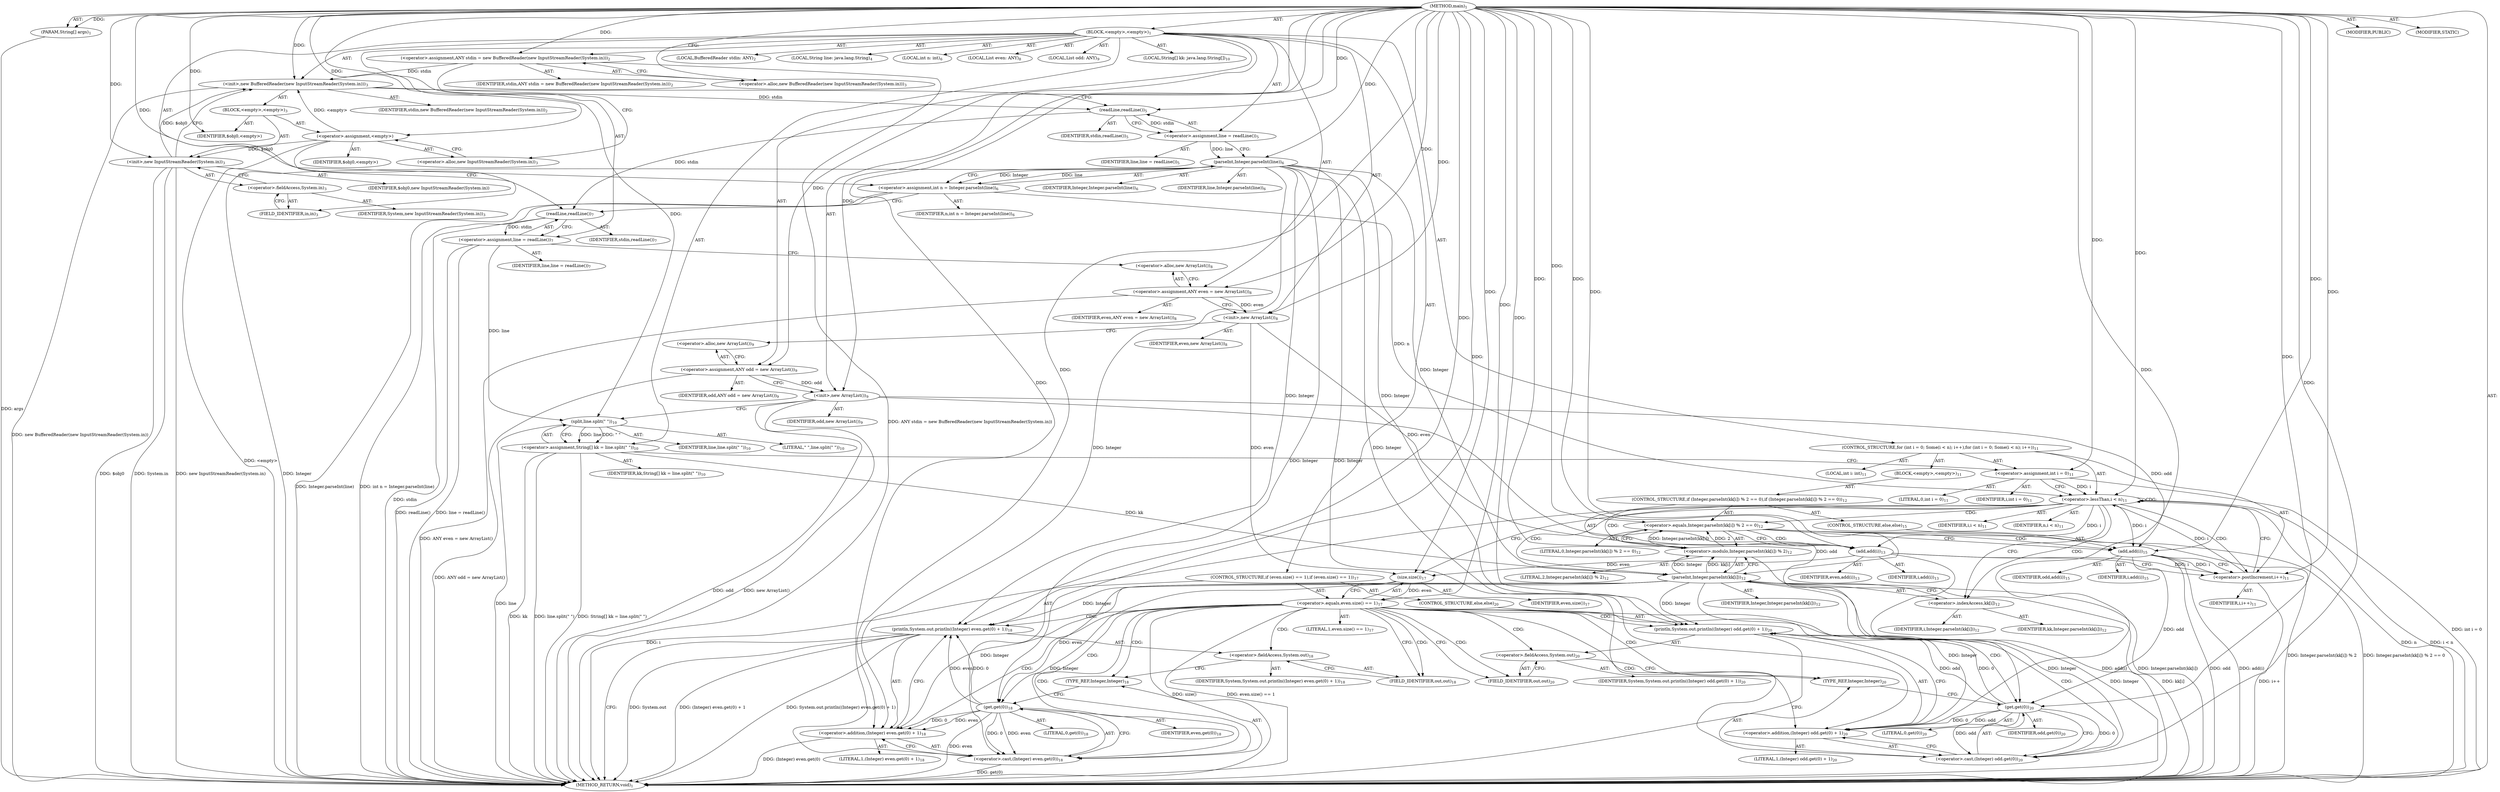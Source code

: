 digraph "main" {  
"23" [label = <(METHOD,main)<SUB>1</SUB>> ]
"24" [label = <(PARAM,String[] args)<SUB>1</SUB>> ]
"25" [label = <(BLOCK,&lt;empty&gt;,&lt;empty&gt;)<SUB>1</SUB>> ]
"4" [label = <(LOCAL,BufferedReader stdin: ANY)<SUB>2</SUB>> ]
"26" [label = <(&lt;operator&gt;.assignment,ANY stdin = new BufferedReader(new InputStreamReader(System.in)))<SUB>2</SUB>> ]
"27" [label = <(IDENTIFIER,stdin,ANY stdin = new BufferedReader(new InputStreamReader(System.in)))<SUB>2</SUB>> ]
"28" [label = <(&lt;operator&gt;.alloc,new BufferedReader(new InputStreamReader(System.in)))<SUB>3</SUB>> ]
"29" [label = <(&lt;init&gt;,new BufferedReader(new InputStreamReader(System.in)))<SUB>3</SUB>> ]
"3" [label = <(IDENTIFIER,stdin,new BufferedReader(new InputStreamReader(System.in)))<SUB>2</SUB>> ]
"30" [label = <(BLOCK,&lt;empty&gt;,&lt;empty&gt;)<SUB>3</SUB>> ]
"31" [label = <(&lt;operator&gt;.assignment,&lt;empty&gt;)> ]
"32" [label = <(IDENTIFIER,$obj0,&lt;empty&gt;)> ]
"33" [label = <(&lt;operator&gt;.alloc,new InputStreamReader(System.in))<SUB>3</SUB>> ]
"34" [label = <(&lt;init&gt;,new InputStreamReader(System.in))<SUB>3</SUB>> ]
"35" [label = <(IDENTIFIER,$obj0,new InputStreamReader(System.in))> ]
"36" [label = <(&lt;operator&gt;.fieldAccess,System.in)<SUB>3</SUB>> ]
"37" [label = <(IDENTIFIER,System,new InputStreamReader(System.in))<SUB>3</SUB>> ]
"38" [label = <(FIELD_IDENTIFIER,in,in)<SUB>3</SUB>> ]
"39" [label = <(IDENTIFIER,$obj0,&lt;empty&gt;)> ]
"40" [label = <(LOCAL,String line: java.lang.String)<SUB>4</SUB>> ]
"41" [label = <(&lt;operator&gt;.assignment,line = readLine())<SUB>5</SUB>> ]
"42" [label = <(IDENTIFIER,line,line = readLine())<SUB>5</SUB>> ]
"43" [label = <(readLine,readLine())<SUB>5</SUB>> ]
"44" [label = <(IDENTIFIER,stdin,readLine())<SUB>5</SUB>> ]
"45" [label = <(LOCAL,int n: int)<SUB>6</SUB>> ]
"46" [label = <(&lt;operator&gt;.assignment,int n = Integer.parseInt(line))<SUB>6</SUB>> ]
"47" [label = <(IDENTIFIER,n,int n = Integer.parseInt(line))<SUB>6</SUB>> ]
"48" [label = <(parseInt,Integer.parseInt(line))<SUB>6</SUB>> ]
"49" [label = <(IDENTIFIER,Integer,Integer.parseInt(line))<SUB>6</SUB>> ]
"50" [label = <(IDENTIFIER,line,Integer.parseInt(line))<SUB>6</SUB>> ]
"51" [label = <(&lt;operator&gt;.assignment,line = readLine())<SUB>7</SUB>> ]
"52" [label = <(IDENTIFIER,line,line = readLine())<SUB>7</SUB>> ]
"53" [label = <(readLine,readLine())<SUB>7</SUB>> ]
"54" [label = <(IDENTIFIER,stdin,readLine())<SUB>7</SUB>> ]
"6" [label = <(LOCAL,List even: ANY)<SUB>8</SUB>> ]
"55" [label = <(&lt;operator&gt;.assignment,ANY even = new ArrayList())<SUB>8</SUB>> ]
"56" [label = <(IDENTIFIER,even,ANY even = new ArrayList())<SUB>8</SUB>> ]
"57" [label = <(&lt;operator&gt;.alloc,new ArrayList())<SUB>8</SUB>> ]
"58" [label = <(&lt;init&gt;,new ArrayList())<SUB>8</SUB>> ]
"5" [label = <(IDENTIFIER,even,new ArrayList())<SUB>8</SUB>> ]
"8" [label = <(LOCAL,List odd: ANY)<SUB>9</SUB>> ]
"59" [label = <(&lt;operator&gt;.assignment,ANY odd = new ArrayList())<SUB>9</SUB>> ]
"60" [label = <(IDENTIFIER,odd,ANY odd = new ArrayList())<SUB>9</SUB>> ]
"61" [label = <(&lt;operator&gt;.alloc,new ArrayList())<SUB>9</SUB>> ]
"62" [label = <(&lt;init&gt;,new ArrayList())<SUB>9</SUB>> ]
"7" [label = <(IDENTIFIER,odd,new ArrayList())<SUB>9</SUB>> ]
"63" [label = <(LOCAL,String[] kk: java.lang.String[])<SUB>10</SUB>> ]
"64" [label = <(&lt;operator&gt;.assignment,String[] kk = line.split(&quot; &quot;))<SUB>10</SUB>> ]
"65" [label = <(IDENTIFIER,kk,String[] kk = line.split(&quot; &quot;))<SUB>10</SUB>> ]
"66" [label = <(split,line.split(&quot; &quot;))<SUB>10</SUB>> ]
"67" [label = <(IDENTIFIER,line,line.split(&quot; &quot;))<SUB>10</SUB>> ]
"68" [label = <(LITERAL,&quot; &quot;,line.split(&quot; &quot;))<SUB>10</SUB>> ]
"69" [label = <(CONTROL_STRUCTURE,for (int i = 0; Some(i &lt; n); i++),for (int i = 0; Some(i &lt; n); i++))<SUB>11</SUB>> ]
"70" [label = <(LOCAL,int i: int)<SUB>11</SUB>> ]
"71" [label = <(&lt;operator&gt;.assignment,int i = 0)<SUB>11</SUB>> ]
"72" [label = <(IDENTIFIER,i,int i = 0)<SUB>11</SUB>> ]
"73" [label = <(LITERAL,0,int i = 0)<SUB>11</SUB>> ]
"74" [label = <(&lt;operator&gt;.lessThan,i &lt; n)<SUB>11</SUB>> ]
"75" [label = <(IDENTIFIER,i,i &lt; n)<SUB>11</SUB>> ]
"76" [label = <(IDENTIFIER,n,i &lt; n)<SUB>11</SUB>> ]
"77" [label = <(&lt;operator&gt;.postIncrement,i++)<SUB>11</SUB>> ]
"78" [label = <(IDENTIFIER,i,i++)<SUB>11</SUB>> ]
"79" [label = <(BLOCK,&lt;empty&gt;,&lt;empty&gt;)<SUB>11</SUB>> ]
"80" [label = <(CONTROL_STRUCTURE,if (Integer.parseInt(kk[i]) % 2 == 0),if (Integer.parseInt(kk[i]) % 2 == 0))<SUB>12</SUB>> ]
"81" [label = <(&lt;operator&gt;.equals,Integer.parseInt(kk[i]) % 2 == 0)<SUB>12</SUB>> ]
"82" [label = <(&lt;operator&gt;.modulo,Integer.parseInt(kk[i]) % 2)<SUB>12</SUB>> ]
"83" [label = <(parseInt,Integer.parseInt(kk[i]))<SUB>12</SUB>> ]
"84" [label = <(IDENTIFIER,Integer,Integer.parseInt(kk[i]))<SUB>12</SUB>> ]
"85" [label = <(&lt;operator&gt;.indexAccess,kk[i])<SUB>12</SUB>> ]
"86" [label = <(IDENTIFIER,kk,Integer.parseInt(kk[i]))<SUB>12</SUB>> ]
"87" [label = <(IDENTIFIER,i,Integer.parseInt(kk[i]))<SUB>12</SUB>> ]
"88" [label = <(LITERAL,2,Integer.parseInt(kk[i]) % 2)<SUB>12</SUB>> ]
"89" [label = <(LITERAL,0,Integer.parseInt(kk[i]) % 2 == 0)<SUB>12</SUB>> ]
"90" [label = <(add,add(i))<SUB>13</SUB>> ]
"91" [label = <(IDENTIFIER,even,add(i))<SUB>13</SUB>> ]
"92" [label = <(IDENTIFIER,i,add(i))<SUB>13</SUB>> ]
"93" [label = <(CONTROL_STRUCTURE,else,else)<SUB>15</SUB>> ]
"94" [label = <(add,add(i))<SUB>15</SUB>> ]
"95" [label = <(IDENTIFIER,odd,add(i))<SUB>15</SUB>> ]
"96" [label = <(IDENTIFIER,i,add(i))<SUB>15</SUB>> ]
"97" [label = <(CONTROL_STRUCTURE,if (even.size() == 1),if (even.size() == 1))<SUB>17</SUB>> ]
"98" [label = <(&lt;operator&gt;.equals,even.size() == 1)<SUB>17</SUB>> ]
"99" [label = <(size,size())<SUB>17</SUB>> ]
"100" [label = <(IDENTIFIER,even,size())<SUB>17</SUB>> ]
"101" [label = <(LITERAL,1,even.size() == 1)<SUB>17</SUB>> ]
"102" [label = <(println,System.out.println((Integer) even.get(0) + 1))<SUB>18</SUB>> ]
"103" [label = <(&lt;operator&gt;.fieldAccess,System.out)<SUB>18</SUB>> ]
"104" [label = <(IDENTIFIER,System,System.out.println((Integer) even.get(0) + 1))<SUB>18</SUB>> ]
"105" [label = <(FIELD_IDENTIFIER,out,out)<SUB>18</SUB>> ]
"106" [label = <(&lt;operator&gt;.addition,(Integer) even.get(0) + 1)<SUB>18</SUB>> ]
"107" [label = <(&lt;operator&gt;.cast,(Integer) even.get(0))<SUB>18</SUB>> ]
"108" [label = <(TYPE_REF,Integer,Integer)<SUB>18</SUB>> ]
"109" [label = <(get,get(0))<SUB>18</SUB>> ]
"110" [label = <(IDENTIFIER,even,get(0))<SUB>18</SUB>> ]
"111" [label = <(LITERAL,0,get(0))<SUB>18</SUB>> ]
"112" [label = <(LITERAL,1,(Integer) even.get(0) + 1)<SUB>18</SUB>> ]
"113" [label = <(CONTROL_STRUCTURE,else,else)<SUB>20</SUB>> ]
"114" [label = <(println,System.out.println((Integer) odd.get(0) + 1))<SUB>20</SUB>> ]
"115" [label = <(&lt;operator&gt;.fieldAccess,System.out)<SUB>20</SUB>> ]
"116" [label = <(IDENTIFIER,System,System.out.println((Integer) odd.get(0) + 1))<SUB>20</SUB>> ]
"117" [label = <(FIELD_IDENTIFIER,out,out)<SUB>20</SUB>> ]
"118" [label = <(&lt;operator&gt;.addition,(Integer) odd.get(0) + 1)<SUB>20</SUB>> ]
"119" [label = <(&lt;operator&gt;.cast,(Integer) odd.get(0))<SUB>20</SUB>> ]
"120" [label = <(TYPE_REF,Integer,Integer)<SUB>20</SUB>> ]
"121" [label = <(get,get(0))<SUB>20</SUB>> ]
"122" [label = <(IDENTIFIER,odd,get(0))<SUB>20</SUB>> ]
"123" [label = <(LITERAL,0,get(0))<SUB>20</SUB>> ]
"124" [label = <(LITERAL,1,(Integer) odd.get(0) + 1)<SUB>20</SUB>> ]
"125" [label = <(MODIFIER,PUBLIC)> ]
"126" [label = <(MODIFIER,STATIC)> ]
"127" [label = <(METHOD_RETURN,void)<SUB>1</SUB>> ]
  "23" -> "24"  [ label = "AST: "] 
  "23" -> "25"  [ label = "AST: "] 
  "23" -> "125"  [ label = "AST: "] 
  "23" -> "126"  [ label = "AST: "] 
  "23" -> "127"  [ label = "AST: "] 
  "25" -> "4"  [ label = "AST: "] 
  "25" -> "26"  [ label = "AST: "] 
  "25" -> "29"  [ label = "AST: "] 
  "25" -> "40"  [ label = "AST: "] 
  "25" -> "41"  [ label = "AST: "] 
  "25" -> "45"  [ label = "AST: "] 
  "25" -> "46"  [ label = "AST: "] 
  "25" -> "51"  [ label = "AST: "] 
  "25" -> "6"  [ label = "AST: "] 
  "25" -> "55"  [ label = "AST: "] 
  "25" -> "58"  [ label = "AST: "] 
  "25" -> "8"  [ label = "AST: "] 
  "25" -> "59"  [ label = "AST: "] 
  "25" -> "62"  [ label = "AST: "] 
  "25" -> "63"  [ label = "AST: "] 
  "25" -> "64"  [ label = "AST: "] 
  "25" -> "69"  [ label = "AST: "] 
  "25" -> "97"  [ label = "AST: "] 
  "26" -> "27"  [ label = "AST: "] 
  "26" -> "28"  [ label = "AST: "] 
  "29" -> "3"  [ label = "AST: "] 
  "29" -> "30"  [ label = "AST: "] 
  "30" -> "31"  [ label = "AST: "] 
  "30" -> "34"  [ label = "AST: "] 
  "30" -> "39"  [ label = "AST: "] 
  "31" -> "32"  [ label = "AST: "] 
  "31" -> "33"  [ label = "AST: "] 
  "34" -> "35"  [ label = "AST: "] 
  "34" -> "36"  [ label = "AST: "] 
  "36" -> "37"  [ label = "AST: "] 
  "36" -> "38"  [ label = "AST: "] 
  "41" -> "42"  [ label = "AST: "] 
  "41" -> "43"  [ label = "AST: "] 
  "43" -> "44"  [ label = "AST: "] 
  "46" -> "47"  [ label = "AST: "] 
  "46" -> "48"  [ label = "AST: "] 
  "48" -> "49"  [ label = "AST: "] 
  "48" -> "50"  [ label = "AST: "] 
  "51" -> "52"  [ label = "AST: "] 
  "51" -> "53"  [ label = "AST: "] 
  "53" -> "54"  [ label = "AST: "] 
  "55" -> "56"  [ label = "AST: "] 
  "55" -> "57"  [ label = "AST: "] 
  "58" -> "5"  [ label = "AST: "] 
  "59" -> "60"  [ label = "AST: "] 
  "59" -> "61"  [ label = "AST: "] 
  "62" -> "7"  [ label = "AST: "] 
  "64" -> "65"  [ label = "AST: "] 
  "64" -> "66"  [ label = "AST: "] 
  "66" -> "67"  [ label = "AST: "] 
  "66" -> "68"  [ label = "AST: "] 
  "69" -> "70"  [ label = "AST: "] 
  "69" -> "71"  [ label = "AST: "] 
  "69" -> "74"  [ label = "AST: "] 
  "69" -> "77"  [ label = "AST: "] 
  "69" -> "79"  [ label = "AST: "] 
  "71" -> "72"  [ label = "AST: "] 
  "71" -> "73"  [ label = "AST: "] 
  "74" -> "75"  [ label = "AST: "] 
  "74" -> "76"  [ label = "AST: "] 
  "77" -> "78"  [ label = "AST: "] 
  "79" -> "80"  [ label = "AST: "] 
  "80" -> "81"  [ label = "AST: "] 
  "80" -> "90"  [ label = "AST: "] 
  "80" -> "93"  [ label = "AST: "] 
  "81" -> "82"  [ label = "AST: "] 
  "81" -> "89"  [ label = "AST: "] 
  "82" -> "83"  [ label = "AST: "] 
  "82" -> "88"  [ label = "AST: "] 
  "83" -> "84"  [ label = "AST: "] 
  "83" -> "85"  [ label = "AST: "] 
  "85" -> "86"  [ label = "AST: "] 
  "85" -> "87"  [ label = "AST: "] 
  "90" -> "91"  [ label = "AST: "] 
  "90" -> "92"  [ label = "AST: "] 
  "93" -> "94"  [ label = "AST: "] 
  "94" -> "95"  [ label = "AST: "] 
  "94" -> "96"  [ label = "AST: "] 
  "97" -> "98"  [ label = "AST: "] 
  "97" -> "102"  [ label = "AST: "] 
  "97" -> "113"  [ label = "AST: "] 
  "98" -> "99"  [ label = "AST: "] 
  "98" -> "101"  [ label = "AST: "] 
  "99" -> "100"  [ label = "AST: "] 
  "102" -> "103"  [ label = "AST: "] 
  "102" -> "106"  [ label = "AST: "] 
  "103" -> "104"  [ label = "AST: "] 
  "103" -> "105"  [ label = "AST: "] 
  "106" -> "107"  [ label = "AST: "] 
  "106" -> "112"  [ label = "AST: "] 
  "107" -> "108"  [ label = "AST: "] 
  "107" -> "109"  [ label = "AST: "] 
  "109" -> "110"  [ label = "AST: "] 
  "109" -> "111"  [ label = "AST: "] 
  "113" -> "114"  [ label = "AST: "] 
  "114" -> "115"  [ label = "AST: "] 
  "114" -> "118"  [ label = "AST: "] 
  "115" -> "116"  [ label = "AST: "] 
  "115" -> "117"  [ label = "AST: "] 
  "118" -> "119"  [ label = "AST: "] 
  "118" -> "124"  [ label = "AST: "] 
  "119" -> "120"  [ label = "AST: "] 
  "119" -> "121"  [ label = "AST: "] 
  "121" -> "122"  [ label = "AST: "] 
  "121" -> "123"  [ label = "AST: "] 
  "26" -> "33"  [ label = "CFG: "] 
  "29" -> "43"  [ label = "CFG: "] 
  "41" -> "48"  [ label = "CFG: "] 
  "46" -> "53"  [ label = "CFG: "] 
  "51" -> "57"  [ label = "CFG: "] 
  "55" -> "58"  [ label = "CFG: "] 
  "58" -> "61"  [ label = "CFG: "] 
  "59" -> "62"  [ label = "CFG: "] 
  "62" -> "66"  [ label = "CFG: "] 
  "64" -> "71"  [ label = "CFG: "] 
  "28" -> "26"  [ label = "CFG: "] 
  "43" -> "41"  [ label = "CFG: "] 
  "48" -> "46"  [ label = "CFG: "] 
  "53" -> "51"  [ label = "CFG: "] 
  "57" -> "55"  [ label = "CFG: "] 
  "61" -> "59"  [ label = "CFG: "] 
  "66" -> "64"  [ label = "CFG: "] 
  "71" -> "74"  [ label = "CFG: "] 
  "74" -> "85"  [ label = "CFG: "] 
  "74" -> "99"  [ label = "CFG: "] 
  "77" -> "74"  [ label = "CFG: "] 
  "98" -> "105"  [ label = "CFG: "] 
  "98" -> "117"  [ label = "CFG: "] 
  "102" -> "127"  [ label = "CFG: "] 
  "31" -> "38"  [ label = "CFG: "] 
  "34" -> "29"  [ label = "CFG: "] 
  "99" -> "98"  [ label = "CFG: "] 
  "103" -> "108"  [ label = "CFG: "] 
  "106" -> "102"  [ label = "CFG: "] 
  "114" -> "127"  [ label = "CFG: "] 
  "33" -> "31"  [ label = "CFG: "] 
  "36" -> "34"  [ label = "CFG: "] 
  "81" -> "90"  [ label = "CFG: "] 
  "81" -> "94"  [ label = "CFG: "] 
  "90" -> "77"  [ label = "CFG: "] 
  "105" -> "103"  [ label = "CFG: "] 
  "107" -> "106"  [ label = "CFG: "] 
  "115" -> "120"  [ label = "CFG: "] 
  "118" -> "114"  [ label = "CFG: "] 
  "38" -> "36"  [ label = "CFG: "] 
  "82" -> "81"  [ label = "CFG: "] 
  "94" -> "77"  [ label = "CFG: "] 
  "108" -> "109"  [ label = "CFG: "] 
  "109" -> "107"  [ label = "CFG: "] 
  "117" -> "115"  [ label = "CFG: "] 
  "119" -> "118"  [ label = "CFG: "] 
  "83" -> "82"  [ label = "CFG: "] 
  "120" -> "121"  [ label = "CFG: "] 
  "121" -> "119"  [ label = "CFG: "] 
  "85" -> "83"  [ label = "CFG: "] 
  "23" -> "28"  [ label = "CFG: "] 
  "24" -> "127"  [ label = "DDG: args"] 
  "26" -> "127"  [ label = "DDG: ANY stdin = new BufferedReader(new InputStreamReader(System.in))"] 
  "31" -> "127"  [ label = "DDG: &lt;empty&gt;"] 
  "34" -> "127"  [ label = "DDG: $obj0"] 
  "34" -> "127"  [ label = "DDG: System.in"] 
  "34" -> "127"  [ label = "DDG: new InputStreamReader(System.in)"] 
  "29" -> "127"  [ label = "DDG: new BufferedReader(new InputStreamReader(System.in))"] 
  "48" -> "127"  [ label = "DDG: Integer"] 
  "46" -> "127"  [ label = "DDG: Integer.parseInt(line)"] 
  "46" -> "127"  [ label = "DDG: int n = Integer.parseInt(line)"] 
  "53" -> "127"  [ label = "DDG: stdin"] 
  "51" -> "127"  [ label = "DDG: readLine()"] 
  "51" -> "127"  [ label = "DDG: line = readLine()"] 
  "55" -> "127"  [ label = "DDG: ANY even = new ArrayList()"] 
  "59" -> "127"  [ label = "DDG: ANY odd = new ArrayList()"] 
  "62" -> "127"  [ label = "DDG: odd"] 
  "62" -> "127"  [ label = "DDG: new ArrayList()"] 
  "64" -> "127"  [ label = "DDG: kk"] 
  "66" -> "127"  [ label = "DDG: line"] 
  "64" -> "127"  [ label = "DDG: line.split(&quot; &quot;)"] 
  "64" -> "127"  [ label = "DDG: String[] kk = line.split(&quot; &quot;)"] 
  "71" -> "127"  [ label = "DDG: int i = 0"] 
  "74" -> "127"  [ label = "DDG: i"] 
  "74" -> "127"  [ label = "DDG: n"] 
  "74" -> "127"  [ label = "DDG: i &lt; n"] 
  "98" -> "127"  [ label = "DDG: size()"] 
  "98" -> "127"  [ label = "DDG: even.size() == 1"] 
  "102" -> "127"  [ label = "DDG: System.out"] 
  "109" -> "127"  [ label = "DDG: even"] 
  "107" -> "127"  [ label = "DDG: get(0)"] 
  "106" -> "127"  [ label = "DDG: (Integer) even.get(0)"] 
  "102" -> "127"  [ label = "DDG: (Integer) even.get(0) + 1"] 
  "102" -> "127"  [ label = "DDG: System.out.println((Integer) even.get(0) + 1)"] 
  "83" -> "127"  [ label = "DDG: Integer"] 
  "83" -> "127"  [ label = "DDG: kk[i]"] 
  "82" -> "127"  [ label = "DDG: Integer.parseInt(kk[i])"] 
  "81" -> "127"  [ label = "DDG: Integer.parseInt(kk[i]) % 2"] 
  "81" -> "127"  [ label = "DDG: Integer.parseInt(kk[i]) % 2 == 0"] 
  "94" -> "127"  [ label = "DDG: odd"] 
  "94" -> "127"  [ label = "DDG: add(i)"] 
  "90" -> "127"  [ label = "DDG: add(i)"] 
  "77" -> "127"  [ label = "DDG: i++"] 
  "23" -> "24"  [ label = "DDG: "] 
  "23" -> "26"  [ label = "DDG: "] 
  "43" -> "41"  [ label = "DDG: stdin"] 
  "48" -> "46"  [ label = "DDG: Integer"] 
  "48" -> "46"  [ label = "DDG: line"] 
  "53" -> "51"  [ label = "DDG: stdin"] 
  "23" -> "55"  [ label = "DDG: "] 
  "23" -> "59"  [ label = "DDG: "] 
  "66" -> "64"  [ label = "DDG: line"] 
  "66" -> "64"  [ label = "DDG: &quot; &quot;"] 
  "26" -> "29"  [ label = "DDG: stdin"] 
  "23" -> "29"  [ label = "DDG: "] 
  "31" -> "29"  [ label = "DDG: &lt;empty&gt;"] 
  "34" -> "29"  [ label = "DDG: $obj0"] 
  "55" -> "58"  [ label = "DDG: even"] 
  "23" -> "58"  [ label = "DDG: "] 
  "59" -> "62"  [ label = "DDG: odd"] 
  "23" -> "62"  [ label = "DDG: "] 
  "23" -> "71"  [ label = "DDG: "] 
  "23" -> "31"  [ label = "DDG: "] 
  "23" -> "39"  [ label = "DDG: "] 
  "29" -> "43"  [ label = "DDG: stdin"] 
  "23" -> "43"  [ label = "DDG: "] 
  "23" -> "48"  [ label = "DDG: "] 
  "41" -> "48"  [ label = "DDG: line"] 
  "43" -> "53"  [ label = "DDG: stdin"] 
  "23" -> "53"  [ label = "DDG: "] 
  "51" -> "66"  [ label = "DDG: line"] 
  "23" -> "66"  [ label = "DDG: "] 
  "71" -> "74"  [ label = "DDG: i"] 
  "77" -> "74"  [ label = "DDG: i"] 
  "23" -> "74"  [ label = "DDG: "] 
  "46" -> "74"  [ label = "DDG: n"] 
  "94" -> "77"  [ label = "DDG: i"] 
  "90" -> "77"  [ label = "DDG: i"] 
  "23" -> "77"  [ label = "DDG: "] 
  "99" -> "98"  [ label = "DDG: even"] 
  "23" -> "98"  [ label = "DDG: "] 
  "48" -> "102"  [ label = "DDG: Integer"] 
  "83" -> "102"  [ label = "DDG: Integer"] 
  "23" -> "102"  [ label = "DDG: "] 
  "109" -> "102"  [ label = "DDG: even"] 
  "109" -> "102"  [ label = "DDG: 0"] 
  "31" -> "34"  [ label = "DDG: $obj0"] 
  "23" -> "34"  [ label = "DDG: "] 
  "58" -> "99"  [ label = "DDG: even"] 
  "90" -> "99"  [ label = "DDG: even"] 
  "23" -> "99"  [ label = "DDG: "] 
  "48" -> "106"  [ label = "DDG: Integer"] 
  "83" -> "106"  [ label = "DDG: Integer"] 
  "23" -> "106"  [ label = "DDG: "] 
  "109" -> "106"  [ label = "DDG: even"] 
  "109" -> "106"  [ label = "DDG: 0"] 
  "48" -> "114"  [ label = "DDG: Integer"] 
  "83" -> "114"  [ label = "DDG: Integer"] 
  "23" -> "114"  [ label = "DDG: "] 
  "121" -> "114"  [ label = "DDG: odd"] 
  "121" -> "114"  [ label = "DDG: 0"] 
  "82" -> "81"  [ label = "DDG: Integer.parseInt(kk[i])"] 
  "82" -> "81"  [ label = "DDG: 2"] 
  "23" -> "81"  [ label = "DDG: "] 
  "58" -> "90"  [ label = "DDG: even"] 
  "23" -> "90"  [ label = "DDG: "] 
  "74" -> "90"  [ label = "DDG: i"] 
  "48" -> "107"  [ label = "DDG: Integer"] 
  "83" -> "107"  [ label = "DDG: Integer"] 
  "23" -> "107"  [ label = "DDG: "] 
  "109" -> "107"  [ label = "DDG: even"] 
  "109" -> "107"  [ label = "DDG: 0"] 
  "48" -> "118"  [ label = "DDG: Integer"] 
  "83" -> "118"  [ label = "DDG: Integer"] 
  "23" -> "118"  [ label = "DDG: "] 
  "121" -> "118"  [ label = "DDG: odd"] 
  "121" -> "118"  [ label = "DDG: 0"] 
  "83" -> "82"  [ label = "DDG: Integer"] 
  "83" -> "82"  [ label = "DDG: kk[i]"] 
  "23" -> "82"  [ label = "DDG: "] 
  "62" -> "94"  [ label = "DDG: odd"] 
  "23" -> "94"  [ label = "DDG: "] 
  "74" -> "94"  [ label = "DDG: i"] 
  "99" -> "109"  [ label = "DDG: even"] 
  "23" -> "109"  [ label = "DDG: "] 
  "48" -> "119"  [ label = "DDG: Integer"] 
  "83" -> "119"  [ label = "DDG: Integer"] 
  "23" -> "119"  [ label = "DDG: "] 
  "121" -> "119"  [ label = "DDG: odd"] 
  "121" -> "119"  [ label = "DDG: 0"] 
  "48" -> "83"  [ label = "DDG: Integer"] 
  "23" -> "83"  [ label = "DDG: "] 
  "64" -> "83"  [ label = "DDG: kk"] 
  "62" -> "121"  [ label = "DDG: odd"] 
  "94" -> "121"  [ label = "DDG: odd"] 
  "23" -> "121"  [ label = "DDG: "] 
  "74" -> "77"  [ label = "CDG: "] 
  "74" -> "83"  [ label = "CDG: "] 
  "74" -> "81"  [ label = "CDG: "] 
  "74" -> "85"  [ label = "CDG: "] 
  "74" -> "74"  [ label = "CDG: "] 
  "74" -> "82"  [ label = "CDG: "] 
  "98" -> "107"  [ label = "CDG: "] 
  "98" -> "115"  [ label = "CDG: "] 
  "98" -> "120"  [ label = "CDG: "] 
  "98" -> "105"  [ label = "CDG: "] 
  "98" -> "118"  [ label = "CDG: "] 
  "98" -> "102"  [ label = "CDG: "] 
  "98" -> "114"  [ label = "CDG: "] 
  "98" -> "103"  [ label = "CDG: "] 
  "98" -> "119"  [ label = "CDG: "] 
  "98" -> "121"  [ label = "CDG: "] 
  "98" -> "117"  [ label = "CDG: "] 
  "98" -> "106"  [ label = "CDG: "] 
  "98" -> "108"  [ label = "CDG: "] 
  "98" -> "109"  [ label = "CDG: "] 
  "81" -> "94"  [ label = "CDG: "] 
  "81" -> "90"  [ label = "CDG: "] 
}
